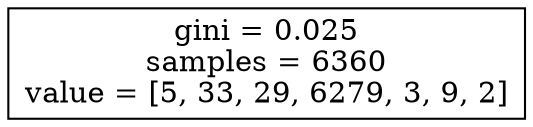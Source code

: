 digraph Tree {
node [shape=box] ;
0 [label="gini = 0.025\nsamples = 6360\nvalue = [5, 33, 29, 6279, 3, 9, 2]"] ;
}